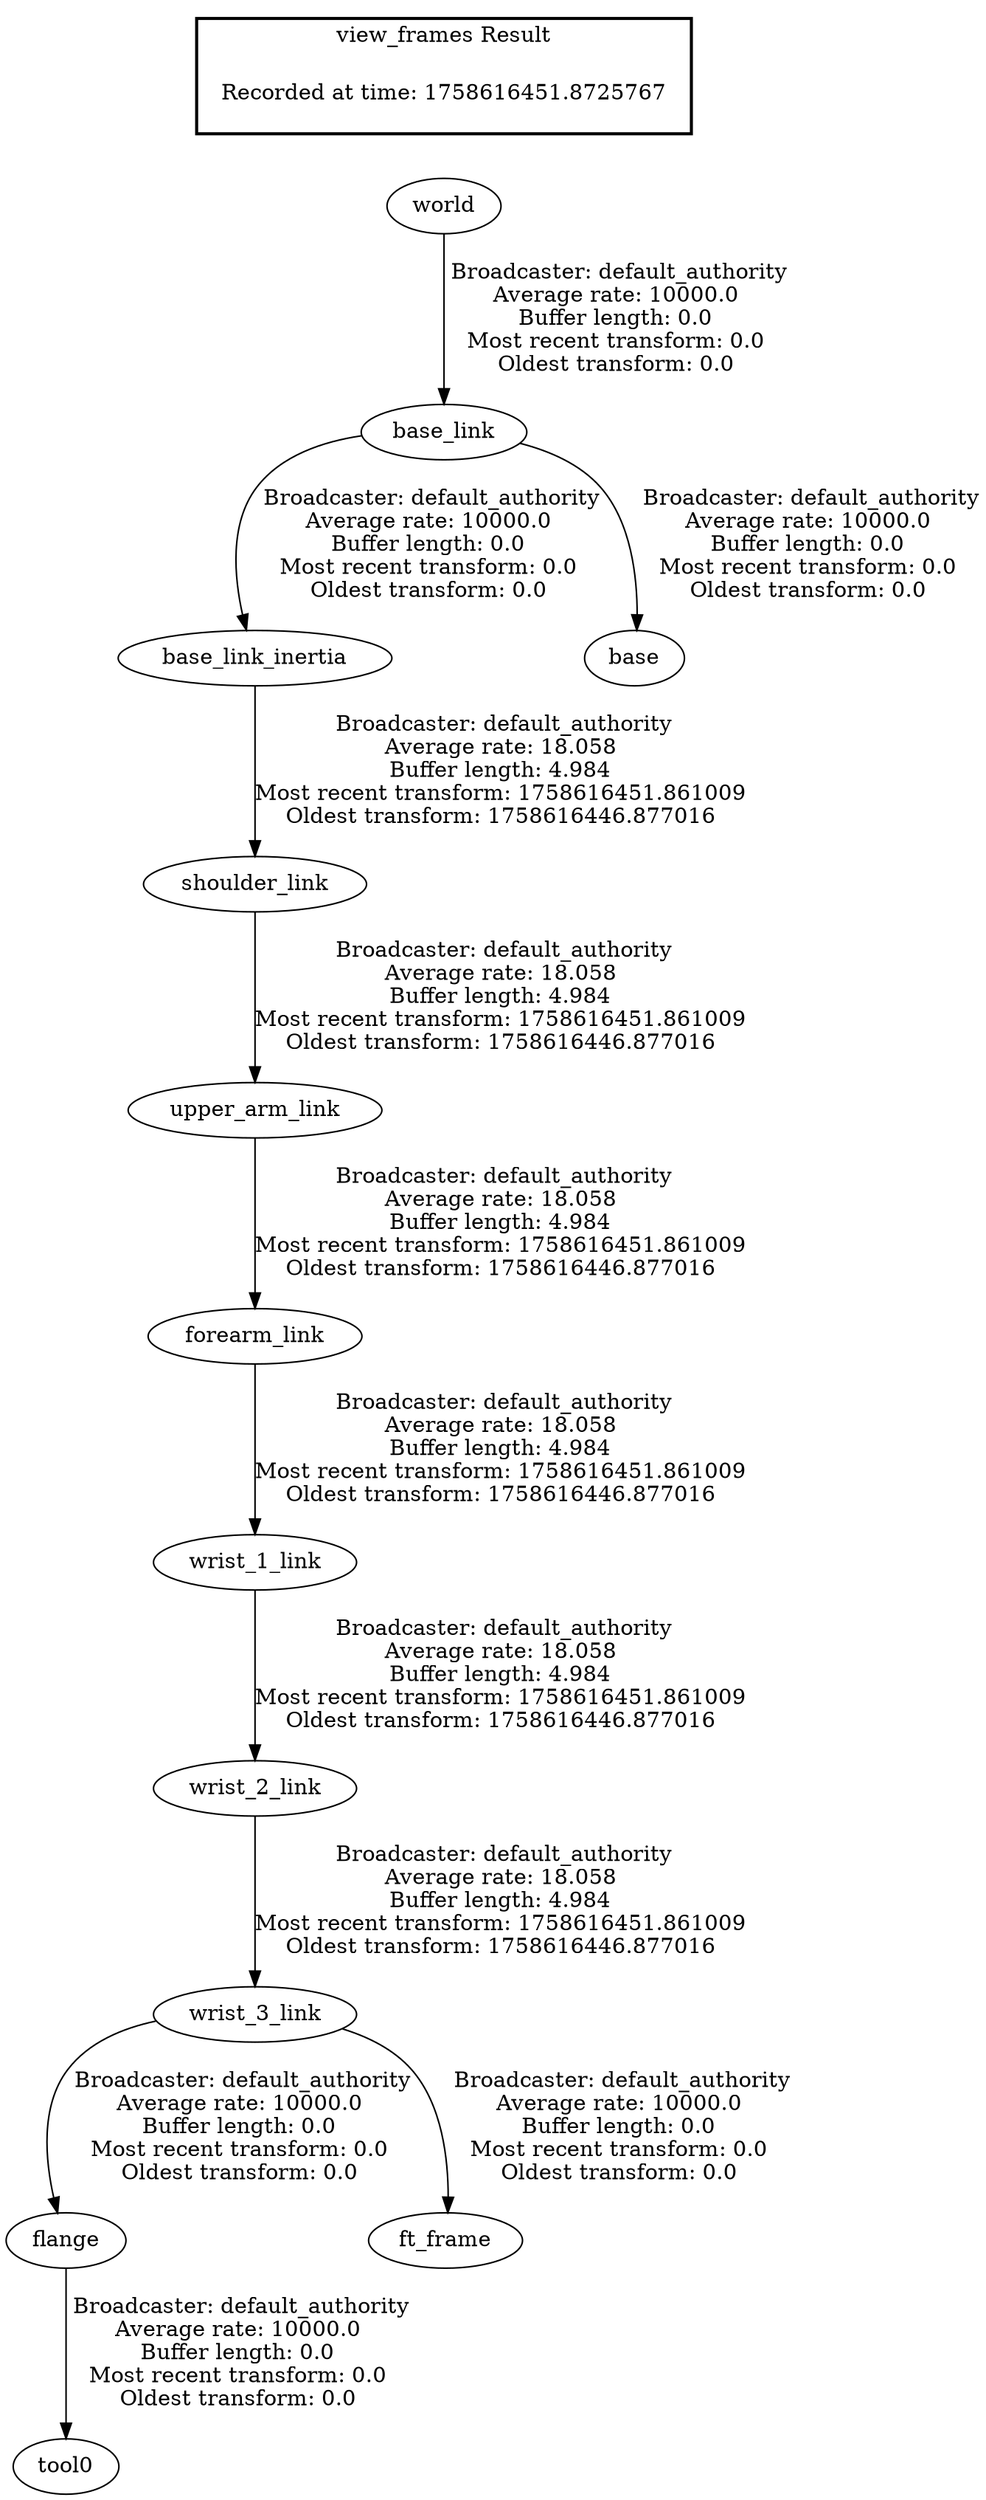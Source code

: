 digraph G {
"upper_arm_link" -> "forearm_link"[label=" Broadcaster: default_authority\nAverage rate: 18.058\nBuffer length: 4.984\nMost recent transform: 1758616451.861009\nOldest transform: 1758616446.877016\n"];
"shoulder_link" -> "upper_arm_link"[label=" Broadcaster: default_authority\nAverage rate: 18.058\nBuffer length: 4.984\nMost recent transform: 1758616451.861009\nOldest transform: 1758616446.877016\n"];
"base_link_inertia" -> "shoulder_link"[label=" Broadcaster: default_authority\nAverage rate: 18.058\nBuffer length: 4.984\nMost recent transform: 1758616451.861009\nOldest transform: 1758616446.877016\n"];
"base_link" -> "base_link_inertia"[label=" Broadcaster: default_authority\nAverage rate: 10000.0\nBuffer length: 0.0\nMost recent transform: 0.0\nOldest transform: 0.0\n"];
"forearm_link" -> "wrist_1_link"[label=" Broadcaster: default_authority\nAverage rate: 18.058\nBuffer length: 4.984\nMost recent transform: 1758616451.861009\nOldest transform: 1758616446.877016\n"];
"wrist_1_link" -> "wrist_2_link"[label=" Broadcaster: default_authority\nAverage rate: 18.058\nBuffer length: 4.984\nMost recent transform: 1758616451.861009\nOldest transform: 1758616446.877016\n"];
"wrist_2_link" -> "wrist_3_link"[label=" Broadcaster: default_authority\nAverage rate: 18.058\nBuffer length: 4.984\nMost recent transform: 1758616451.861009\nOldest transform: 1758616446.877016\n"];
"world" -> "base_link"[label=" Broadcaster: default_authority\nAverage rate: 10000.0\nBuffer length: 0.0\nMost recent transform: 0.0\nOldest transform: 0.0\n"];
"base_link" -> "base"[label=" Broadcaster: default_authority\nAverage rate: 10000.0\nBuffer length: 0.0\nMost recent transform: 0.0\nOldest transform: 0.0\n"];
"flange" -> "tool0"[label=" Broadcaster: default_authority\nAverage rate: 10000.0\nBuffer length: 0.0\nMost recent transform: 0.0\nOldest transform: 0.0\n"];
"wrist_3_link" -> "flange"[label=" Broadcaster: default_authority\nAverage rate: 10000.0\nBuffer length: 0.0\nMost recent transform: 0.0\nOldest transform: 0.0\n"];
"wrist_3_link" -> "ft_frame"[label=" Broadcaster: default_authority\nAverage rate: 10000.0\nBuffer length: 0.0\nMost recent transform: 0.0\nOldest transform: 0.0\n"];
edge [style=invis];
 subgraph cluster_legend { style=bold; color=black; label ="view_frames Result";
"Recorded at time: 1758616451.8725767"[ shape=plaintext ] ;
}->"world";
}